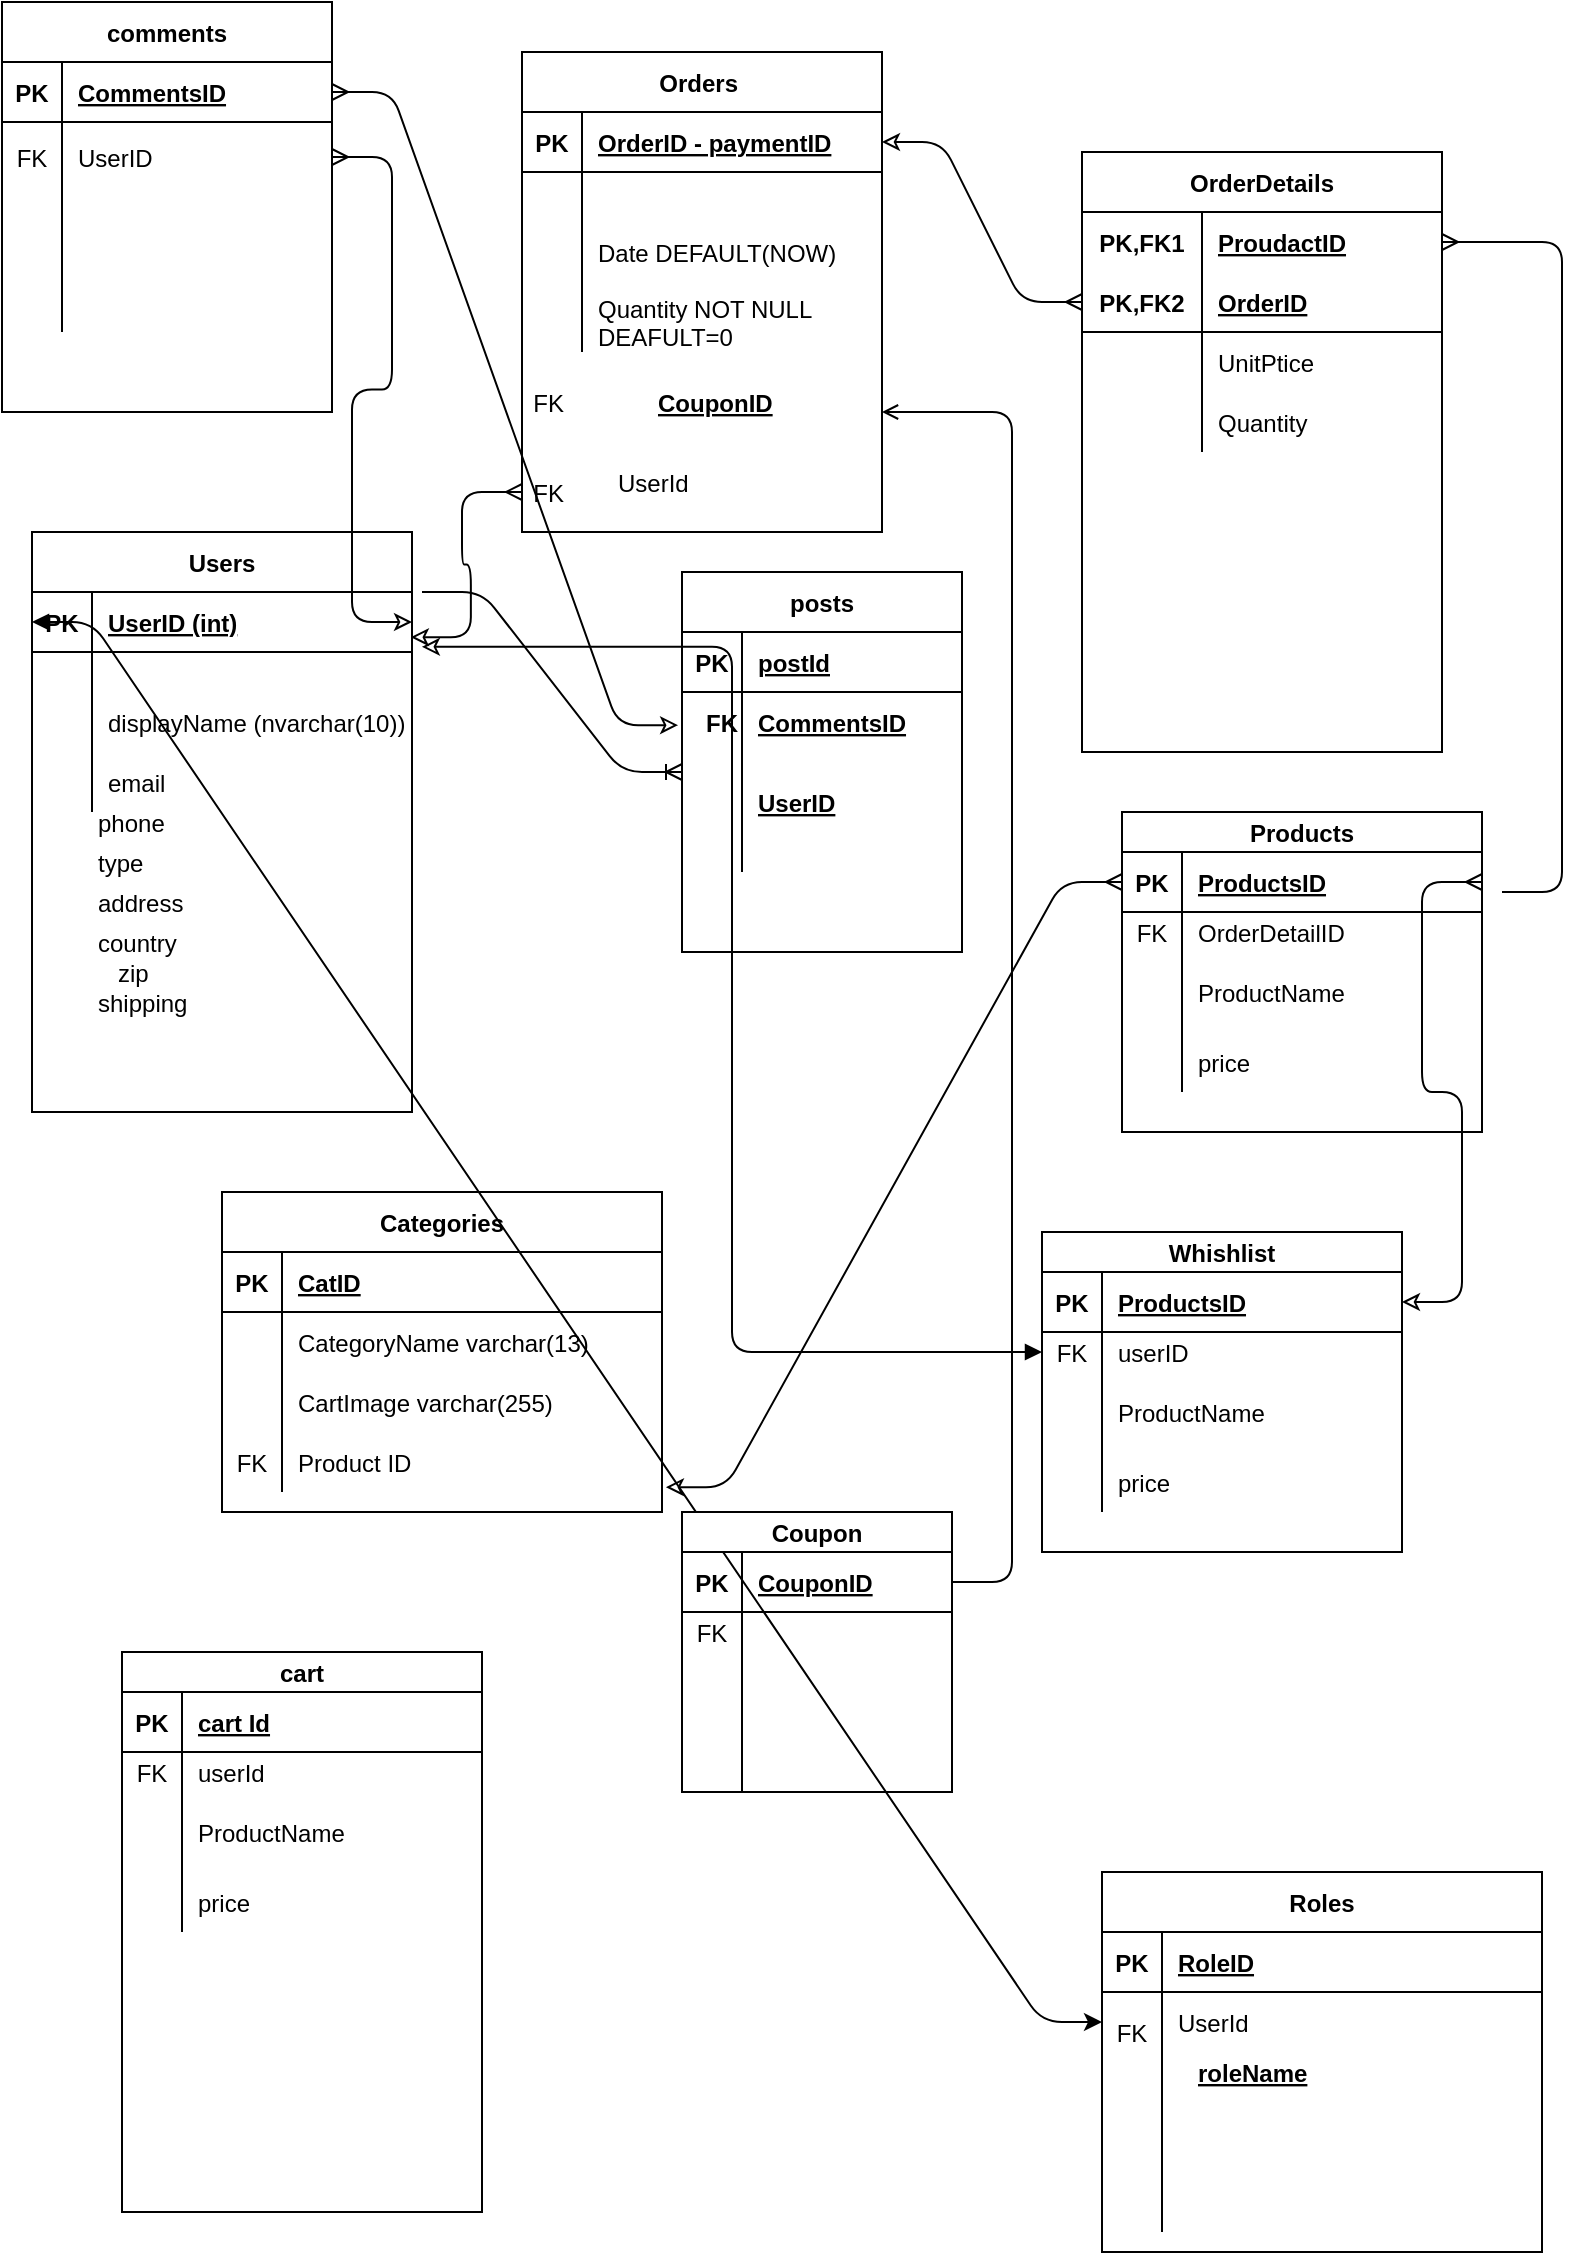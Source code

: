 <mxfile version="14.4.8" type="github">
  <diagram id="Y1dRMDJ4KNcMdbVrdFE1" name="Page-1">
    <mxGraphModel dx="1038" dy="548" grid="1" gridSize="10" guides="1" tooltips="1" connect="1" arrows="1" fold="1" page="1" pageScale="1" pageWidth="1169" pageHeight="827" math="0" shadow="0">
      <root>
        <mxCell id="0" />
        <mxCell id="1" parent="0" />
        <mxCell id="TcfDccJW8l6BSCIIP5wP-1" value="Orders " style="shape=table;startSize=30;container=1;collapsible=1;childLayout=tableLayout;fixedRows=1;rowLines=0;fontStyle=1;align=center;resizeLast=1;" parent="1" vertex="1">
          <mxGeometry x="360" y="40" width="180" height="240" as="geometry" />
        </mxCell>
        <mxCell id="TcfDccJW8l6BSCIIP5wP-2" value="" style="shape=partialRectangle;collapsible=0;dropTarget=0;pointerEvents=0;fillColor=none;top=0;left=0;bottom=1;right=0;points=[[0,0.5],[1,0.5]];portConstraint=eastwest;" parent="TcfDccJW8l6BSCIIP5wP-1" vertex="1">
          <mxGeometry y="30" width="180" height="30" as="geometry" />
        </mxCell>
        <mxCell id="TcfDccJW8l6BSCIIP5wP-3" value="PK" style="shape=partialRectangle;connectable=0;fillColor=none;top=0;left=0;bottom=0;right=0;fontStyle=1;overflow=hidden;" parent="TcfDccJW8l6BSCIIP5wP-2" vertex="1">
          <mxGeometry width="30" height="30" as="geometry" />
        </mxCell>
        <mxCell id="TcfDccJW8l6BSCIIP5wP-4" value="OrderID - paymentID" style="shape=partialRectangle;connectable=0;fillColor=none;top=0;left=0;bottom=0;right=0;align=left;spacingLeft=6;fontStyle=5;overflow=hidden;" parent="TcfDccJW8l6BSCIIP5wP-2" vertex="1">
          <mxGeometry x="30" width="150" height="30" as="geometry" />
        </mxCell>
        <mxCell id="TcfDccJW8l6BSCIIP5wP-5" value="" style="shape=partialRectangle;collapsible=0;dropTarget=0;pointerEvents=0;fillColor=none;top=0;left=0;bottom=0;right=0;points=[[0,0.5],[1,0.5]];portConstraint=eastwest;" parent="TcfDccJW8l6BSCIIP5wP-1" vertex="1">
          <mxGeometry y="60" width="180" height="20" as="geometry" />
        </mxCell>
        <mxCell id="TcfDccJW8l6BSCIIP5wP-6" value="" style="shape=partialRectangle;connectable=0;fillColor=none;top=0;left=0;bottom=0;right=0;editable=1;overflow=hidden;" parent="TcfDccJW8l6BSCIIP5wP-5" vertex="1">
          <mxGeometry width="30" height="20" as="geometry" />
        </mxCell>
        <mxCell id="TcfDccJW8l6BSCIIP5wP-7" value="" style="shape=partialRectangle;connectable=0;fillColor=none;top=0;left=0;bottom=0;right=0;align=left;spacingLeft=6;overflow=hidden;" parent="TcfDccJW8l6BSCIIP5wP-5" vertex="1">
          <mxGeometry x="30" width="150" height="20" as="geometry" />
        </mxCell>
        <mxCell id="TcfDccJW8l6BSCIIP5wP-8" value="" style="shape=partialRectangle;collapsible=0;dropTarget=0;pointerEvents=0;fillColor=none;top=0;left=0;bottom=0;right=0;points=[[0,0.5],[1,0.5]];portConstraint=eastwest;" parent="TcfDccJW8l6BSCIIP5wP-1" vertex="1">
          <mxGeometry y="80" width="180" height="40" as="geometry" />
        </mxCell>
        <mxCell id="TcfDccJW8l6BSCIIP5wP-9" value="" style="shape=partialRectangle;connectable=0;fillColor=none;top=0;left=0;bottom=0;right=0;editable=1;overflow=hidden;" parent="TcfDccJW8l6BSCIIP5wP-8" vertex="1">
          <mxGeometry width="30" height="40" as="geometry" />
        </mxCell>
        <mxCell id="TcfDccJW8l6BSCIIP5wP-10" value="Date DEFAULT(NOW)" style="shape=partialRectangle;connectable=0;fillColor=none;top=0;left=0;bottom=0;right=0;align=left;spacingLeft=6;overflow=hidden;" parent="TcfDccJW8l6BSCIIP5wP-8" vertex="1">
          <mxGeometry x="30" width="150" height="40" as="geometry" />
        </mxCell>
        <mxCell id="TcfDccJW8l6BSCIIP5wP-11" value="" style="shape=partialRectangle;collapsible=0;dropTarget=0;pointerEvents=0;fillColor=none;top=0;left=0;bottom=0;right=0;points=[[0,0.5],[1,0.5]];portConstraint=eastwest;" parent="TcfDccJW8l6BSCIIP5wP-1" vertex="1">
          <mxGeometry y="120" width="180" height="30" as="geometry" />
        </mxCell>
        <mxCell id="TcfDccJW8l6BSCIIP5wP-12" value="" style="shape=partialRectangle;connectable=0;fillColor=none;top=0;left=0;bottom=0;right=0;editable=1;overflow=hidden;" parent="TcfDccJW8l6BSCIIP5wP-11" vertex="1">
          <mxGeometry width="30" height="30" as="geometry" />
        </mxCell>
        <mxCell id="TcfDccJW8l6BSCIIP5wP-13" value="Quantity NOT NULL&#xa;DEAFULT=0" style="shape=partialRectangle;connectable=0;fillColor=none;top=0;left=0;bottom=0;right=0;align=left;spacingLeft=6;overflow=hidden;" parent="TcfDccJW8l6BSCIIP5wP-11" vertex="1">
          <mxGeometry x="30" width="150" height="30" as="geometry" />
        </mxCell>
        <mxCell id="TcfDccJW8l6BSCIIP5wP-32" value="OrderDetails" style="shape=table;startSize=30;container=1;collapsible=1;childLayout=tableLayout;fixedRows=1;rowLines=0;fontStyle=1;align=center;resizeLast=1;" parent="1" vertex="1">
          <mxGeometry x="640" y="90" width="180" height="300" as="geometry" />
        </mxCell>
        <mxCell id="TcfDccJW8l6BSCIIP5wP-33" value="" style="shape=partialRectangle;collapsible=0;dropTarget=0;pointerEvents=0;fillColor=none;top=0;left=0;bottom=0;right=0;points=[[0,0.5],[1,0.5]];portConstraint=eastwest;" parent="TcfDccJW8l6BSCIIP5wP-32" vertex="1">
          <mxGeometry y="30" width="180" height="30" as="geometry" />
        </mxCell>
        <mxCell id="TcfDccJW8l6BSCIIP5wP-34" value="PK,FK1" style="shape=partialRectangle;connectable=0;fillColor=none;top=0;left=0;bottom=0;right=0;fontStyle=1;overflow=hidden;" parent="TcfDccJW8l6BSCIIP5wP-33" vertex="1">
          <mxGeometry width="60" height="30" as="geometry" />
        </mxCell>
        <mxCell id="TcfDccJW8l6BSCIIP5wP-35" value="ProudactID" style="shape=partialRectangle;connectable=0;fillColor=none;top=0;left=0;bottom=0;right=0;align=left;spacingLeft=6;fontStyle=5;overflow=hidden;" parent="TcfDccJW8l6BSCIIP5wP-33" vertex="1">
          <mxGeometry x="60" width="120" height="30" as="geometry" />
        </mxCell>
        <mxCell id="TcfDccJW8l6BSCIIP5wP-36" value="" style="shape=partialRectangle;collapsible=0;dropTarget=0;pointerEvents=0;fillColor=none;top=0;left=0;bottom=1;right=0;points=[[0,0.5],[1,0.5]];portConstraint=eastwest;" parent="TcfDccJW8l6BSCIIP5wP-32" vertex="1">
          <mxGeometry y="60" width="180" height="30" as="geometry" />
        </mxCell>
        <mxCell id="TcfDccJW8l6BSCIIP5wP-37" value="PK,FK2" style="shape=partialRectangle;connectable=0;fillColor=none;top=0;left=0;bottom=0;right=0;fontStyle=1;overflow=hidden;" parent="TcfDccJW8l6BSCIIP5wP-36" vertex="1">
          <mxGeometry width="60" height="30" as="geometry" />
        </mxCell>
        <mxCell id="TcfDccJW8l6BSCIIP5wP-38" value="OrderID" style="shape=partialRectangle;connectable=0;fillColor=none;top=0;left=0;bottom=0;right=0;align=left;spacingLeft=6;fontStyle=5;overflow=hidden;" parent="TcfDccJW8l6BSCIIP5wP-36" vertex="1">
          <mxGeometry x="60" width="120" height="30" as="geometry" />
        </mxCell>
        <mxCell id="TcfDccJW8l6BSCIIP5wP-39" value="" style="shape=partialRectangle;collapsible=0;dropTarget=0;pointerEvents=0;fillColor=none;top=0;left=0;bottom=0;right=0;points=[[0,0.5],[1,0.5]];portConstraint=eastwest;" parent="TcfDccJW8l6BSCIIP5wP-32" vertex="1">
          <mxGeometry y="90" width="180" height="30" as="geometry" />
        </mxCell>
        <mxCell id="TcfDccJW8l6BSCIIP5wP-40" value="" style="shape=partialRectangle;connectable=0;fillColor=none;top=0;left=0;bottom=0;right=0;editable=1;overflow=hidden;" parent="TcfDccJW8l6BSCIIP5wP-39" vertex="1">
          <mxGeometry width="60" height="30" as="geometry" />
        </mxCell>
        <mxCell id="TcfDccJW8l6BSCIIP5wP-41" value="UnitPtice" style="shape=partialRectangle;connectable=0;fillColor=none;top=0;left=0;bottom=0;right=0;align=left;spacingLeft=6;overflow=hidden;" parent="TcfDccJW8l6BSCIIP5wP-39" vertex="1">
          <mxGeometry x="60" width="120" height="30" as="geometry" />
        </mxCell>
        <mxCell id="TcfDccJW8l6BSCIIP5wP-42" value="" style="shape=partialRectangle;collapsible=0;dropTarget=0;pointerEvents=0;fillColor=none;top=0;left=0;bottom=0;right=0;points=[[0,0.5],[1,0.5]];portConstraint=eastwest;" parent="TcfDccJW8l6BSCIIP5wP-32" vertex="1">
          <mxGeometry y="120" width="180" height="30" as="geometry" />
        </mxCell>
        <mxCell id="TcfDccJW8l6BSCIIP5wP-43" value="" style="shape=partialRectangle;connectable=0;fillColor=none;top=0;left=0;bottom=0;right=0;editable=1;overflow=hidden;" parent="TcfDccJW8l6BSCIIP5wP-42" vertex="1">
          <mxGeometry width="60" height="30" as="geometry" />
        </mxCell>
        <mxCell id="TcfDccJW8l6BSCIIP5wP-44" value="Quantity" style="shape=partialRectangle;connectable=0;fillColor=none;top=0;left=0;bottom=0;right=0;align=left;spacingLeft=6;overflow=hidden;" parent="TcfDccJW8l6BSCIIP5wP-42" vertex="1">
          <mxGeometry x="60" width="120" height="30" as="geometry" />
        </mxCell>
        <mxCell id="TcfDccJW8l6BSCIIP5wP-45" value="Products" style="shape=table;startSize=20;container=1;collapsible=1;childLayout=tableLayout;fixedRows=1;rowLines=0;fontStyle=1;align=center;resizeLast=1;" parent="1" vertex="1">
          <mxGeometry x="660" y="420" width="180" height="160" as="geometry" />
        </mxCell>
        <mxCell id="TcfDccJW8l6BSCIIP5wP-46" value="" style="shape=partialRectangle;collapsible=0;dropTarget=0;pointerEvents=0;fillColor=none;top=0;left=0;bottom=1;right=0;points=[[0,0.5],[1,0.5]];portConstraint=eastwest;" parent="TcfDccJW8l6BSCIIP5wP-45" vertex="1">
          <mxGeometry y="20" width="180" height="30" as="geometry" />
        </mxCell>
        <mxCell id="TcfDccJW8l6BSCIIP5wP-47" value="PK" style="shape=partialRectangle;connectable=0;fillColor=none;top=0;left=0;bottom=0;right=0;fontStyle=1;overflow=hidden;" parent="TcfDccJW8l6BSCIIP5wP-46" vertex="1">
          <mxGeometry width="30" height="30" as="geometry" />
        </mxCell>
        <mxCell id="TcfDccJW8l6BSCIIP5wP-48" value="ProductsID" style="shape=partialRectangle;connectable=0;fillColor=none;top=0;left=0;bottom=0;right=0;align=left;spacingLeft=6;fontStyle=5;overflow=hidden;" parent="TcfDccJW8l6BSCIIP5wP-46" vertex="1">
          <mxGeometry x="30" width="150" height="30" as="geometry" />
        </mxCell>
        <mxCell id="TcfDccJW8l6BSCIIP5wP-49" value="" style="shape=partialRectangle;collapsible=0;dropTarget=0;pointerEvents=0;fillColor=none;top=0;left=0;bottom=0;right=0;points=[[0,0.5],[1,0.5]];portConstraint=eastwest;" parent="TcfDccJW8l6BSCIIP5wP-45" vertex="1">
          <mxGeometry y="50" width="180" height="20" as="geometry" />
        </mxCell>
        <mxCell id="TcfDccJW8l6BSCIIP5wP-50" value="FK" style="shape=partialRectangle;connectable=0;fillColor=none;top=0;left=0;bottom=0;right=0;editable=1;overflow=hidden;" parent="TcfDccJW8l6BSCIIP5wP-49" vertex="1">
          <mxGeometry width="30" height="20" as="geometry" />
        </mxCell>
        <mxCell id="TcfDccJW8l6BSCIIP5wP-51" value="OrderDetailID" style="shape=partialRectangle;connectable=0;fillColor=none;top=0;left=0;bottom=0;right=0;align=left;spacingLeft=6;overflow=hidden;" parent="TcfDccJW8l6BSCIIP5wP-49" vertex="1">
          <mxGeometry x="30" width="150" height="20" as="geometry" />
        </mxCell>
        <mxCell id="TcfDccJW8l6BSCIIP5wP-52" value="" style="shape=partialRectangle;collapsible=0;dropTarget=0;pointerEvents=0;fillColor=none;top=0;left=0;bottom=0;right=0;points=[[0,0.5],[1,0.5]];portConstraint=eastwest;" parent="TcfDccJW8l6BSCIIP5wP-45" vertex="1">
          <mxGeometry y="70" width="180" height="40" as="geometry" />
        </mxCell>
        <mxCell id="TcfDccJW8l6BSCIIP5wP-53" value="" style="shape=partialRectangle;connectable=0;fillColor=none;top=0;left=0;bottom=0;right=0;editable=1;overflow=hidden;" parent="TcfDccJW8l6BSCIIP5wP-52" vertex="1">
          <mxGeometry width="30" height="40" as="geometry" />
        </mxCell>
        <mxCell id="TcfDccJW8l6BSCIIP5wP-54" value="ProductName" style="shape=partialRectangle;connectable=0;fillColor=none;top=0;left=0;bottom=0;right=0;align=left;spacingLeft=6;overflow=hidden;" parent="TcfDccJW8l6BSCIIP5wP-52" vertex="1">
          <mxGeometry x="30" width="150" height="40" as="geometry" />
        </mxCell>
        <mxCell id="TcfDccJW8l6BSCIIP5wP-55" value="" style="shape=partialRectangle;collapsible=0;dropTarget=0;pointerEvents=0;fillColor=none;top=0;left=0;bottom=0;right=0;points=[[0,0.5],[1,0.5]];portConstraint=eastwest;" parent="TcfDccJW8l6BSCIIP5wP-45" vertex="1">
          <mxGeometry y="110" width="180" height="30" as="geometry" />
        </mxCell>
        <mxCell id="TcfDccJW8l6BSCIIP5wP-56" value="" style="shape=partialRectangle;connectable=0;fillColor=none;top=0;left=0;bottom=0;right=0;editable=1;overflow=hidden;" parent="TcfDccJW8l6BSCIIP5wP-55" vertex="1">
          <mxGeometry width="30" height="30" as="geometry" />
        </mxCell>
        <mxCell id="TcfDccJW8l6BSCIIP5wP-57" value="price" style="shape=partialRectangle;connectable=0;fillColor=none;top=0;left=0;bottom=0;right=0;align=left;spacingLeft=6;overflow=hidden;" parent="TcfDccJW8l6BSCIIP5wP-55" vertex="1">
          <mxGeometry x="30" width="150" height="30" as="geometry" />
        </mxCell>
        <mxCell id="TcfDccJW8l6BSCIIP5wP-58" value="" style="edgeStyle=entityRelationEdgeStyle;fontSize=12;html=1;endArrow=ERmany;exitX=1;exitY=0.5;exitDx=0;exitDy=0;startArrow=classic;startFill=0;entryX=0;entryY=0.5;entryDx=0;entryDy=0;" parent="1" source="TcfDccJW8l6BSCIIP5wP-2" target="TcfDccJW8l6BSCIIP5wP-36" edge="1">
          <mxGeometry width="100" height="100" relative="1" as="geometry">
            <mxPoint x="520" y="400" as="sourcePoint" />
            <mxPoint x="620" y="300" as="targetPoint" />
          </mxGeometry>
        </mxCell>
        <mxCell id="TcfDccJW8l6BSCIIP5wP-59" value="" style="edgeStyle=entityRelationEdgeStyle;fontSize=12;html=1;endArrow=ERmany;entryX=1;entryY=0.5;entryDx=0;entryDy=0;" parent="1" target="TcfDccJW8l6BSCIIP5wP-33" edge="1">
          <mxGeometry width="100" height="100" relative="1" as="geometry">
            <mxPoint x="850" y="460" as="sourcePoint" />
            <mxPoint x="910" y="300" as="targetPoint" />
          </mxGeometry>
        </mxCell>
        <mxCell id="TcfDccJW8l6BSCIIP5wP-63" value="Categories" style="shape=table;startSize=30;container=1;collapsible=1;childLayout=tableLayout;fixedRows=1;rowLines=0;fontStyle=1;align=center;resizeLast=1;" parent="1" vertex="1">
          <mxGeometry x="210" y="610" width="220" height="160" as="geometry" />
        </mxCell>
        <mxCell id="TcfDccJW8l6BSCIIP5wP-64" value="" style="shape=partialRectangle;collapsible=0;dropTarget=0;pointerEvents=0;fillColor=none;top=0;left=0;bottom=1;right=0;points=[[0,0.5],[1,0.5]];portConstraint=eastwest;" parent="TcfDccJW8l6BSCIIP5wP-63" vertex="1">
          <mxGeometry y="30" width="220" height="30" as="geometry" />
        </mxCell>
        <mxCell id="TcfDccJW8l6BSCIIP5wP-65" value="PK" style="shape=partialRectangle;connectable=0;fillColor=none;top=0;left=0;bottom=0;right=0;fontStyle=1;overflow=hidden;" parent="TcfDccJW8l6BSCIIP5wP-64" vertex="1">
          <mxGeometry width="30" height="30" as="geometry" />
        </mxCell>
        <mxCell id="TcfDccJW8l6BSCIIP5wP-66" value="CatID" style="shape=partialRectangle;connectable=0;fillColor=none;top=0;left=0;bottom=0;right=0;align=left;spacingLeft=6;fontStyle=5;overflow=hidden;" parent="TcfDccJW8l6BSCIIP5wP-64" vertex="1">
          <mxGeometry x="30" width="190" height="30" as="geometry" />
        </mxCell>
        <mxCell id="TcfDccJW8l6BSCIIP5wP-67" value="" style="shape=partialRectangle;collapsible=0;dropTarget=0;pointerEvents=0;fillColor=none;top=0;left=0;bottom=0;right=0;points=[[0,0.5],[1,0.5]];portConstraint=eastwest;" parent="TcfDccJW8l6BSCIIP5wP-63" vertex="1">
          <mxGeometry y="60" width="220" height="30" as="geometry" />
        </mxCell>
        <mxCell id="TcfDccJW8l6BSCIIP5wP-68" value="" style="shape=partialRectangle;connectable=0;fillColor=none;top=0;left=0;bottom=0;right=0;editable=1;overflow=hidden;" parent="TcfDccJW8l6BSCIIP5wP-67" vertex="1">
          <mxGeometry width="30" height="30" as="geometry" />
        </mxCell>
        <mxCell id="TcfDccJW8l6BSCIIP5wP-69" value="CategoryName varchar(13)" style="shape=partialRectangle;connectable=0;fillColor=none;top=0;left=0;bottom=0;right=0;align=left;spacingLeft=6;overflow=hidden;" parent="TcfDccJW8l6BSCIIP5wP-67" vertex="1">
          <mxGeometry x="30" width="190" height="30" as="geometry" />
        </mxCell>
        <mxCell id="TcfDccJW8l6BSCIIP5wP-70" value="" style="shape=partialRectangle;collapsible=0;dropTarget=0;pointerEvents=0;fillColor=none;top=0;left=0;bottom=0;right=0;points=[[0,0.5],[1,0.5]];portConstraint=eastwest;" parent="TcfDccJW8l6BSCIIP5wP-63" vertex="1">
          <mxGeometry y="90" width="220" height="30" as="geometry" />
        </mxCell>
        <mxCell id="TcfDccJW8l6BSCIIP5wP-71" value="" style="shape=partialRectangle;connectable=0;fillColor=none;top=0;left=0;bottom=0;right=0;editable=1;overflow=hidden;" parent="TcfDccJW8l6BSCIIP5wP-70" vertex="1">
          <mxGeometry width="30" height="30" as="geometry" />
        </mxCell>
        <mxCell id="TcfDccJW8l6BSCIIP5wP-72" value="CartImage varchar(255)" style="shape=partialRectangle;connectable=0;fillColor=none;top=0;left=0;bottom=0;right=0;align=left;spacingLeft=6;overflow=hidden;" parent="TcfDccJW8l6BSCIIP5wP-70" vertex="1">
          <mxGeometry x="30" width="190" height="30" as="geometry" />
        </mxCell>
        <mxCell id="TcfDccJW8l6BSCIIP5wP-73" value="" style="shape=partialRectangle;collapsible=0;dropTarget=0;pointerEvents=0;fillColor=none;top=0;left=0;bottom=0;right=0;points=[[0,0.5],[1,0.5]];portConstraint=eastwest;" parent="TcfDccJW8l6BSCIIP5wP-63" vertex="1">
          <mxGeometry y="120" width="220" height="30" as="geometry" />
        </mxCell>
        <mxCell id="TcfDccJW8l6BSCIIP5wP-74" value="FK" style="shape=partialRectangle;connectable=0;fillColor=none;top=0;left=0;bottom=0;right=0;editable=1;overflow=hidden;" parent="TcfDccJW8l6BSCIIP5wP-73" vertex="1">
          <mxGeometry width="30" height="30" as="geometry" />
        </mxCell>
        <mxCell id="TcfDccJW8l6BSCIIP5wP-75" value="Product ID" style="shape=partialRectangle;connectable=0;fillColor=none;top=0;left=0;bottom=0;right=0;align=left;spacingLeft=6;overflow=hidden;" parent="TcfDccJW8l6BSCIIP5wP-73" vertex="1">
          <mxGeometry x="30" width="190" height="30" as="geometry" />
        </mxCell>
        <mxCell id="TcfDccJW8l6BSCIIP5wP-76" value="" style="edgeStyle=entityRelationEdgeStyle;fontSize=12;html=1;endArrow=ERmany;entryX=0;entryY=0.5;entryDx=0;entryDy=0;exitX=1.009;exitY=0.92;exitDx=0;exitDy=0;exitPerimeter=0;startArrow=classic;startFill=0;" parent="1" source="TcfDccJW8l6BSCIIP5wP-73" target="TcfDccJW8l6BSCIIP5wP-46" edge="1">
          <mxGeometry width="100" height="100" relative="1" as="geometry">
            <mxPoint x="460" y="440" as="sourcePoint" />
            <mxPoint x="560" y="340" as="targetPoint" />
          </mxGeometry>
        </mxCell>
        <mxCell id="0VdQE9GON6tvQ8tR9964-1" value="Users" style="shape=table;startSize=30;container=1;collapsible=1;childLayout=tableLayout;fixedRows=1;rowLines=0;fontStyle=1;align=center;resizeLast=1;" parent="1" vertex="1">
          <mxGeometry x="115" y="280" width="190" height="290" as="geometry" />
        </mxCell>
        <mxCell id="0VdQE9GON6tvQ8tR9964-2" value="" style="shape=partialRectangle;collapsible=0;dropTarget=0;pointerEvents=0;fillColor=none;top=0;left=0;bottom=1;right=0;points=[[0,0.5],[1,0.5]];portConstraint=eastwest;" parent="0VdQE9GON6tvQ8tR9964-1" vertex="1">
          <mxGeometry y="30" width="190" height="30" as="geometry" />
        </mxCell>
        <mxCell id="0VdQE9GON6tvQ8tR9964-3" value="PK" style="shape=partialRectangle;connectable=0;fillColor=none;top=0;left=0;bottom=0;right=0;fontStyle=1;overflow=hidden;" parent="0VdQE9GON6tvQ8tR9964-2" vertex="1">
          <mxGeometry width="30" height="30" as="geometry" />
        </mxCell>
        <mxCell id="0VdQE9GON6tvQ8tR9964-4" value="UserID (int)" style="shape=partialRectangle;connectable=0;fillColor=none;top=0;left=0;bottom=0;right=0;align=left;spacingLeft=6;fontStyle=5;overflow=hidden;" parent="0VdQE9GON6tvQ8tR9964-2" vertex="1">
          <mxGeometry x="30" width="160" height="30" as="geometry" />
        </mxCell>
        <mxCell id="0VdQE9GON6tvQ8tR9964-5" value="" style="shape=partialRectangle;collapsible=0;dropTarget=0;pointerEvents=0;fillColor=none;top=0;left=0;bottom=0;right=0;points=[[0,0.5],[1,0.5]];portConstraint=eastwest;" parent="0VdQE9GON6tvQ8tR9964-1" vertex="1">
          <mxGeometry y="60" width="190" height="20" as="geometry" />
        </mxCell>
        <mxCell id="0VdQE9GON6tvQ8tR9964-6" value="" style="shape=partialRectangle;connectable=0;fillColor=none;top=0;left=0;bottom=0;right=0;editable=1;overflow=hidden;" parent="0VdQE9GON6tvQ8tR9964-5" vertex="1">
          <mxGeometry width="30" height="20" as="geometry" />
        </mxCell>
        <mxCell id="0VdQE9GON6tvQ8tR9964-7" value="" style="shape=partialRectangle;connectable=0;fillColor=none;top=0;left=0;bottom=0;right=0;align=left;spacingLeft=6;overflow=hidden;" parent="0VdQE9GON6tvQ8tR9964-5" vertex="1">
          <mxGeometry x="30" width="160" height="20" as="geometry" />
        </mxCell>
        <mxCell id="0VdQE9GON6tvQ8tR9964-8" value="" style="shape=partialRectangle;collapsible=0;dropTarget=0;pointerEvents=0;fillColor=none;top=0;left=0;bottom=0;right=0;points=[[0,0.5],[1,0.5]];portConstraint=eastwest;" parent="0VdQE9GON6tvQ8tR9964-1" vertex="1">
          <mxGeometry y="80" width="190" height="30" as="geometry" />
        </mxCell>
        <mxCell id="0VdQE9GON6tvQ8tR9964-9" value="" style="shape=partialRectangle;connectable=0;fillColor=none;top=0;left=0;bottom=0;right=0;editable=1;overflow=hidden;" parent="0VdQE9GON6tvQ8tR9964-8" vertex="1">
          <mxGeometry width="30" height="30" as="geometry" />
        </mxCell>
        <mxCell id="0VdQE9GON6tvQ8tR9964-10" value="displayName (nvarchar(10))" style="shape=partialRectangle;connectable=0;fillColor=none;top=0;left=0;bottom=0;right=0;align=left;spacingLeft=6;overflow=hidden;" parent="0VdQE9GON6tvQ8tR9964-8" vertex="1">
          <mxGeometry x="30" width="160" height="30" as="geometry" />
        </mxCell>
        <mxCell id="0VdQE9GON6tvQ8tR9964-11" value="" style="shape=partialRectangle;collapsible=0;dropTarget=0;pointerEvents=0;fillColor=none;top=0;left=0;bottom=0;right=0;points=[[0,0.5],[1,0.5]];portConstraint=eastwest;" parent="0VdQE9GON6tvQ8tR9964-1" vertex="1">
          <mxGeometry y="110" width="190" height="30" as="geometry" />
        </mxCell>
        <mxCell id="0VdQE9GON6tvQ8tR9964-12" value="" style="shape=partialRectangle;connectable=0;fillColor=none;top=0;left=0;bottom=0;right=0;editable=1;overflow=hidden;" parent="0VdQE9GON6tvQ8tR9964-11" vertex="1">
          <mxGeometry width="30" height="30" as="geometry" />
        </mxCell>
        <mxCell id="0VdQE9GON6tvQ8tR9964-13" value="email" style="shape=partialRectangle;connectable=0;fillColor=none;top=0;left=0;bottom=0;right=0;align=left;spacingLeft=6;overflow=hidden;" parent="0VdQE9GON6tvQ8tR9964-11" vertex="1">
          <mxGeometry x="30" width="160" height="30" as="geometry" />
        </mxCell>
        <mxCell id="0VdQE9GON6tvQ8tR9964-16" value="UserId " style="shape=partialRectangle;connectable=0;fillColor=none;top=0;left=0;bottom=0;right=0;align=left;spacingLeft=6;overflow=hidden;" parent="1" vertex="1">
          <mxGeometry x="400" y="240" width="120" height="30" as="geometry" />
        </mxCell>
        <mxCell id="0VdQE9GON6tvQ8tR9964-17" value="FK " style="shape=partialRectangle;connectable=0;fillColor=none;top=0;left=0;bottom=0;right=0;editable=1;overflow=hidden;direction=south;" parent="1" vertex="1">
          <mxGeometry x="365" y="245" width="20" height="30" as="geometry" />
        </mxCell>
        <mxCell id="0VdQE9GON6tvQ8tR9964-19" value="" style="shape=partialRectangle;collapsible=0;dropTarget=0;pointerEvents=0;fillColor=none;top=0;left=0;bottom=0;right=0;points=[[0,0.5],[1,0.5]];portConstraint=eastwest;" parent="1" vertex="1">
          <mxGeometry x="110" y="410" width="180" height="30" as="geometry" />
        </mxCell>
        <mxCell id="0VdQE9GON6tvQ8tR9964-20" value="" style="shape=partialRectangle;connectable=0;fillColor=none;top=0;left=0;bottom=0;right=0;editable=1;overflow=hidden;" parent="0VdQE9GON6tvQ8tR9964-19" vertex="1">
          <mxGeometry width="30" height="30" as="geometry" />
        </mxCell>
        <mxCell id="0VdQE9GON6tvQ8tR9964-21" value="phone" style="shape=partialRectangle;connectable=0;fillColor=none;top=0;left=0;bottom=0;right=0;align=left;spacingLeft=6;overflow=hidden;" parent="0VdQE9GON6tvQ8tR9964-19" vertex="1">
          <mxGeometry x="30" width="150" height="30" as="geometry" />
        </mxCell>
        <mxCell id="0VdQE9GON6tvQ8tR9964-22" value="" style="shape=partialRectangle;collapsible=0;dropTarget=0;pointerEvents=0;fillColor=none;top=0;left=0;bottom=0;right=0;points=[[0,0.5],[1,0.5]];portConstraint=eastwest;" parent="1" vertex="1">
          <mxGeometry x="110" y="430" width="180" height="30" as="geometry" />
        </mxCell>
        <mxCell id="0VdQE9GON6tvQ8tR9964-23" value="" style="shape=partialRectangle;connectable=0;fillColor=none;top=0;left=0;bottom=0;right=0;editable=1;overflow=hidden;" parent="0VdQE9GON6tvQ8tR9964-22" vertex="1">
          <mxGeometry width="30" height="30" as="geometry" />
        </mxCell>
        <mxCell id="0VdQE9GON6tvQ8tR9964-24" value="type" style="shape=partialRectangle;connectable=0;fillColor=none;top=0;left=0;bottom=0;right=0;align=left;spacingLeft=6;overflow=hidden;" parent="0VdQE9GON6tvQ8tR9964-22" vertex="1">
          <mxGeometry x="30" width="150" height="30" as="geometry" />
        </mxCell>
        <mxCell id="0VdQE9GON6tvQ8tR9964-25" value="" style="shape=partialRectangle;collapsible=0;dropTarget=0;pointerEvents=0;fillColor=none;top=0;left=0;bottom=0;right=0;points=[[0,0.5],[1,0.5]];portConstraint=eastwest;" parent="1" vertex="1">
          <mxGeometry x="110" y="450" width="180" height="30" as="geometry" />
        </mxCell>
        <mxCell id="0VdQE9GON6tvQ8tR9964-26" value="" style="shape=partialRectangle;connectable=0;fillColor=none;top=0;left=0;bottom=0;right=0;editable=1;overflow=hidden;" parent="0VdQE9GON6tvQ8tR9964-25" vertex="1">
          <mxGeometry width="30" height="30" as="geometry" />
        </mxCell>
        <mxCell id="0VdQE9GON6tvQ8tR9964-27" value="address " style="shape=partialRectangle;connectable=0;fillColor=none;top=0;left=0;bottom=0;right=0;align=left;spacingLeft=6;overflow=hidden;" parent="0VdQE9GON6tvQ8tR9964-25" vertex="1">
          <mxGeometry x="30" width="150" height="30" as="geometry" />
        </mxCell>
        <mxCell id="0VdQE9GON6tvQ8tR9964-28" value="" style="shape=partialRectangle;collapsible=0;dropTarget=0;pointerEvents=0;fillColor=none;top=0;left=0;bottom=0;right=0;points=[[0,0.5],[1,0.5]];portConstraint=eastwest;" parent="1" vertex="1">
          <mxGeometry x="110" y="470" width="180" height="30" as="geometry" />
        </mxCell>
        <mxCell id="0VdQE9GON6tvQ8tR9964-29" value="" style="shape=partialRectangle;connectable=0;fillColor=none;top=0;left=0;bottom=0;right=0;editable=1;overflow=hidden;" parent="0VdQE9GON6tvQ8tR9964-28" vertex="1">
          <mxGeometry width="30" height="30" as="geometry" />
        </mxCell>
        <mxCell id="0VdQE9GON6tvQ8tR9964-30" value="country" style="shape=partialRectangle;connectable=0;fillColor=none;top=0;left=0;bottom=0;right=0;align=left;spacingLeft=6;overflow=hidden;" parent="0VdQE9GON6tvQ8tR9964-28" vertex="1">
          <mxGeometry x="30" width="150" height="30" as="geometry" />
        </mxCell>
        <mxCell id="0VdQE9GON6tvQ8tR9964-31" value="" style="shape=partialRectangle;collapsible=0;dropTarget=0;pointerEvents=0;fillColor=none;top=0;left=0;bottom=0;right=0;points=[[0,0.5],[1,0.5]];portConstraint=eastwest;" parent="1" vertex="1">
          <mxGeometry x="120" y="470" width="180" height="60" as="geometry" />
        </mxCell>
        <mxCell id="0VdQE9GON6tvQ8tR9964-32" value="" style="shape=partialRectangle;connectable=0;fillColor=none;top=0;left=0;bottom=0;right=0;editable=1;overflow=hidden;" parent="0VdQE9GON6tvQ8tR9964-31" vertex="1">
          <mxGeometry width="30" height="60" as="geometry" />
        </mxCell>
        <mxCell id="0VdQE9GON6tvQ8tR9964-33" value="zip" style="shape=partialRectangle;connectable=0;fillColor=none;top=0;left=0;bottom=0;right=0;align=left;spacingLeft=6;overflow=hidden;" parent="0VdQE9GON6tvQ8tR9964-31" vertex="1">
          <mxGeometry x="30" width="150" height="60" as="geometry" />
        </mxCell>
        <mxCell id="0VdQE9GON6tvQ8tR9964-34" value="" style="shape=partialRectangle;collapsible=0;dropTarget=0;pointerEvents=0;fillColor=none;top=0;left=0;bottom=0;right=0;points=[[0,0.5],[1,0.5]];portConstraint=eastwest;" parent="1" vertex="1">
          <mxGeometry x="110" y="490" width="180" height="50" as="geometry" />
        </mxCell>
        <mxCell id="0VdQE9GON6tvQ8tR9964-35" value="" style="shape=partialRectangle;connectable=0;fillColor=none;top=0;left=0;bottom=0;right=0;editable=1;overflow=hidden;" parent="0VdQE9GON6tvQ8tR9964-34" vertex="1">
          <mxGeometry width="30" height="50" as="geometry" />
        </mxCell>
        <mxCell id="0VdQE9GON6tvQ8tR9964-36" value="shipping" style="shape=partialRectangle;connectable=0;fillColor=none;top=0;left=0;bottom=0;right=0;align=left;spacingLeft=6;overflow=hidden;" parent="0VdQE9GON6tvQ8tR9964-34" vertex="1">
          <mxGeometry x="30" width="150" height="50" as="geometry" />
        </mxCell>
        <mxCell id="FBfh-7EDwCp_n1ocx-VC-5" value="" style="edgeStyle=entityRelationEdgeStyle;fontSize=12;html=1;endArrow=ERmany;exitX=0.997;exitY=0.753;exitDx=0;exitDy=0;startArrow=classic;startFill=0;exitPerimeter=0;" edge="1" parent="1" source="0VdQE9GON6tvQ8tR9964-2">
          <mxGeometry width="100" height="100" relative="1" as="geometry">
            <mxPoint x="420" y="270" as="sourcePoint" />
            <mxPoint x="360" y="260" as="targetPoint" />
          </mxGeometry>
        </mxCell>
        <mxCell id="FBfh-7EDwCp_n1ocx-VC-6" value="Whishlist" style="shape=table;startSize=20;container=1;collapsible=1;childLayout=tableLayout;fixedRows=1;rowLines=0;fontStyle=1;align=center;resizeLast=1;" vertex="1" parent="1">
          <mxGeometry x="620" y="630" width="180" height="160" as="geometry" />
        </mxCell>
        <mxCell id="FBfh-7EDwCp_n1ocx-VC-7" value="" style="shape=partialRectangle;collapsible=0;dropTarget=0;pointerEvents=0;fillColor=none;top=0;left=0;bottom=1;right=0;points=[[0,0.5],[1,0.5]];portConstraint=eastwest;" vertex="1" parent="FBfh-7EDwCp_n1ocx-VC-6">
          <mxGeometry y="20" width="180" height="30" as="geometry" />
        </mxCell>
        <mxCell id="FBfh-7EDwCp_n1ocx-VC-8" value="PK" style="shape=partialRectangle;connectable=0;fillColor=none;top=0;left=0;bottom=0;right=0;fontStyle=1;overflow=hidden;" vertex="1" parent="FBfh-7EDwCp_n1ocx-VC-7">
          <mxGeometry width="30" height="30" as="geometry" />
        </mxCell>
        <mxCell id="FBfh-7EDwCp_n1ocx-VC-9" value="ProductsID" style="shape=partialRectangle;connectable=0;fillColor=none;top=0;left=0;bottom=0;right=0;align=left;spacingLeft=6;fontStyle=5;overflow=hidden;" vertex="1" parent="FBfh-7EDwCp_n1ocx-VC-7">
          <mxGeometry x="30" width="150" height="30" as="geometry" />
        </mxCell>
        <mxCell id="FBfh-7EDwCp_n1ocx-VC-10" value="" style="shape=partialRectangle;collapsible=0;dropTarget=0;pointerEvents=0;fillColor=none;top=0;left=0;bottom=0;right=0;points=[[0,0.5],[1,0.5]];portConstraint=eastwest;" vertex="1" parent="FBfh-7EDwCp_n1ocx-VC-6">
          <mxGeometry y="50" width="180" height="20" as="geometry" />
        </mxCell>
        <mxCell id="FBfh-7EDwCp_n1ocx-VC-11" value="FK" style="shape=partialRectangle;connectable=0;fillColor=none;top=0;left=0;bottom=0;right=0;editable=1;overflow=hidden;" vertex="1" parent="FBfh-7EDwCp_n1ocx-VC-10">
          <mxGeometry width="30" height="20" as="geometry" />
        </mxCell>
        <mxCell id="FBfh-7EDwCp_n1ocx-VC-12" value="userID" style="shape=partialRectangle;connectable=0;fillColor=none;top=0;left=0;bottom=0;right=0;align=left;spacingLeft=6;overflow=hidden;" vertex="1" parent="FBfh-7EDwCp_n1ocx-VC-10">
          <mxGeometry x="30" width="150" height="20" as="geometry" />
        </mxCell>
        <mxCell id="FBfh-7EDwCp_n1ocx-VC-13" value="" style="shape=partialRectangle;collapsible=0;dropTarget=0;pointerEvents=0;fillColor=none;top=0;left=0;bottom=0;right=0;points=[[0,0.5],[1,0.5]];portConstraint=eastwest;" vertex="1" parent="FBfh-7EDwCp_n1ocx-VC-6">
          <mxGeometry y="70" width="180" height="40" as="geometry" />
        </mxCell>
        <mxCell id="FBfh-7EDwCp_n1ocx-VC-14" value="" style="shape=partialRectangle;connectable=0;fillColor=none;top=0;left=0;bottom=0;right=0;editable=1;overflow=hidden;" vertex="1" parent="FBfh-7EDwCp_n1ocx-VC-13">
          <mxGeometry width="30" height="40" as="geometry" />
        </mxCell>
        <mxCell id="FBfh-7EDwCp_n1ocx-VC-15" value="ProductName" style="shape=partialRectangle;connectable=0;fillColor=none;top=0;left=0;bottom=0;right=0;align=left;spacingLeft=6;overflow=hidden;" vertex="1" parent="FBfh-7EDwCp_n1ocx-VC-13">
          <mxGeometry x="30" width="150" height="40" as="geometry" />
        </mxCell>
        <mxCell id="FBfh-7EDwCp_n1ocx-VC-16" value="" style="shape=partialRectangle;collapsible=0;dropTarget=0;pointerEvents=0;fillColor=none;top=0;left=0;bottom=0;right=0;points=[[0,0.5],[1,0.5]];portConstraint=eastwest;" vertex="1" parent="FBfh-7EDwCp_n1ocx-VC-6">
          <mxGeometry y="110" width="180" height="30" as="geometry" />
        </mxCell>
        <mxCell id="FBfh-7EDwCp_n1ocx-VC-17" value="" style="shape=partialRectangle;connectable=0;fillColor=none;top=0;left=0;bottom=0;right=0;editable=1;overflow=hidden;" vertex="1" parent="FBfh-7EDwCp_n1ocx-VC-16">
          <mxGeometry width="30" height="30" as="geometry" />
        </mxCell>
        <mxCell id="FBfh-7EDwCp_n1ocx-VC-18" value="price" style="shape=partialRectangle;connectable=0;fillColor=none;top=0;left=0;bottom=0;right=0;align=left;spacingLeft=6;overflow=hidden;" vertex="1" parent="FBfh-7EDwCp_n1ocx-VC-16">
          <mxGeometry x="30" width="150" height="30" as="geometry" />
        </mxCell>
        <mxCell id="FBfh-7EDwCp_n1ocx-VC-19" value="" style="edgeStyle=elbowEdgeStyle;fontSize=12;html=1;endArrow=block;exitX=1.026;exitY=-0.13;exitDx=0;exitDy=0;startArrow=classic;startFill=0;entryX=0;entryY=0.5;entryDx=0;entryDy=0;exitPerimeter=0;endFill=1;" edge="1" parent="1" source="0VdQE9GON6tvQ8tR9964-5" target="FBfh-7EDwCp_n1ocx-VC-10">
          <mxGeometry width="100" height="100" relative="1" as="geometry">
            <mxPoint x="441.98" y="767.6" as="sourcePoint" />
            <mxPoint x="610" y="670" as="targetPoint" />
          </mxGeometry>
        </mxCell>
        <mxCell id="FBfh-7EDwCp_n1ocx-VC-20" value="" style="edgeStyle=entityRelationEdgeStyle;fontSize=12;html=1;endArrow=ERmany;startArrow=classic;startFill=0;exitX=1;exitY=0.5;exitDx=0;exitDy=0;entryX=1;entryY=0.5;entryDx=0;entryDy=0;" edge="1" parent="1" source="FBfh-7EDwCp_n1ocx-VC-7" target="TcfDccJW8l6BSCIIP5wP-46">
          <mxGeometry width="100" height="100" relative="1" as="geometry">
            <mxPoint x="540" y="673" as="sourcePoint" />
            <mxPoint x="460" y="580" as="targetPoint" />
          </mxGeometry>
        </mxCell>
        <mxCell id="FBfh-7EDwCp_n1ocx-VC-21" value="posts" style="shape=table;startSize=30;container=1;collapsible=1;childLayout=tableLayout;fixedRows=1;rowLines=0;fontStyle=1;align=center;resizeLast=1;" vertex="1" parent="1">
          <mxGeometry x="440" y="300" width="140" height="190" as="geometry" />
        </mxCell>
        <mxCell id="FBfh-7EDwCp_n1ocx-VC-22" value="" style="shape=partialRectangle;collapsible=0;dropTarget=0;pointerEvents=0;fillColor=none;top=0;left=0;bottom=1;right=0;points=[[0,0.5],[1,0.5]];portConstraint=eastwest;" vertex="1" parent="FBfh-7EDwCp_n1ocx-VC-21">
          <mxGeometry y="30" width="140" height="30" as="geometry" />
        </mxCell>
        <mxCell id="FBfh-7EDwCp_n1ocx-VC-23" value="PK" style="shape=partialRectangle;connectable=0;fillColor=none;top=0;left=0;bottom=0;right=0;fontStyle=1;overflow=hidden;" vertex="1" parent="FBfh-7EDwCp_n1ocx-VC-22">
          <mxGeometry width="30" height="30" as="geometry" />
        </mxCell>
        <mxCell id="FBfh-7EDwCp_n1ocx-VC-24" value="postId" style="shape=partialRectangle;connectable=0;fillColor=none;top=0;left=0;bottom=0;right=0;align=left;spacingLeft=6;fontStyle=5;overflow=hidden;" vertex="1" parent="FBfh-7EDwCp_n1ocx-VC-22">
          <mxGeometry x="30" width="110" height="30" as="geometry" />
        </mxCell>
        <mxCell id="FBfh-7EDwCp_n1ocx-VC-25" value="" style="shape=partialRectangle;collapsible=0;dropTarget=0;pointerEvents=0;fillColor=none;top=0;left=0;bottom=0;right=0;points=[[0,0.5],[1,0.5]];portConstraint=eastwest;" vertex="1" parent="FBfh-7EDwCp_n1ocx-VC-21">
          <mxGeometry y="60" width="140" height="20" as="geometry" />
        </mxCell>
        <mxCell id="FBfh-7EDwCp_n1ocx-VC-26" value="" style="shape=partialRectangle;connectable=0;fillColor=none;top=0;left=0;bottom=0;right=0;editable=1;overflow=hidden;" vertex="1" parent="FBfh-7EDwCp_n1ocx-VC-25">
          <mxGeometry width="30" height="20" as="geometry" />
        </mxCell>
        <mxCell id="FBfh-7EDwCp_n1ocx-VC-27" value="" style="shape=partialRectangle;connectable=0;fillColor=none;top=0;left=0;bottom=0;right=0;align=left;spacingLeft=6;overflow=hidden;" vertex="1" parent="FBfh-7EDwCp_n1ocx-VC-25">
          <mxGeometry x="30" width="110" height="20" as="geometry" />
        </mxCell>
        <mxCell id="FBfh-7EDwCp_n1ocx-VC-28" value="" style="shape=partialRectangle;collapsible=0;dropTarget=0;pointerEvents=0;fillColor=none;top=0;left=0;bottom=0;right=0;points=[[0,0.5],[1,0.5]];portConstraint=eastwest;" vertex="1" parent="FBfh-7EDwCp_n1ocx-VC-21">
          <mxGeometry y="80" width="140" height="40" as="geometry" />
        </mxCell>
        <mxCell id="FBfh-7EDwCp_n1ocx-VC-29" value="" style="shape=partialRectangle;connectable=0;fillColor=none;top=0;left=0;bottom=0;right=0;editable=1;overflow=hidden;" vertex="1" parent="FBfh-7EDwCp_n1ocx-VC-28">
          <mxGeometry width="30" height="40" as="geometry" />
        </mxCell>
        <mxCell id="FBfh-7EDwCp_n1ocx-VC-30" value="" style="shape=partialRectangle;connectable=0;fillColor=none;top=0;left=0;bottom=0;right=0;align=left;spacingLeft=6;overflow=hidden;" vertex="1" parent="FBfh-7EDwCp_n1ocx-VC-28">
          <mxGeometry x="30" width="110" height="40" as="geometry" />
        </mxCell>
        <mxCell id="FBfh-7EDwCp_n1ocx-VC-31" value="" style="shape=partialRectangle;collapsible=0;dropTarget=0;pointerEvents=0;fillColor=none;top=0;left=0;bottom=0;right=0;points=[[0,0.5],[1,0.5]];portConstraint=eastwest;" vertex="1" parent="FBfh-7EDwCp_n1ocx-VC-21">
          <mxGeometry y="120" width="140" height="30" as="geometry" />
        </mxCell>
        <mxCell id="FBfh-7EDwCp_n1ocx-VC-32" value="" style="shape=partialRectangle;connectable=0;fillColor=none;top=0;left=0;bottom=0;right=0;editable=1;overflow=hidden;" vertex="1" parent="FBfh-7EDwCp_n1ocx-VC-31">
          <mxGeometry width="30" height="30" as="geometry" />
        </mxCell>
        <mxCell id="FBfh-7EDwCp_n1ocx-VC-33" value="" style="shape=partialRectangle;connectable=0;fillColor=none;top=0;left=0;bottom=0;right=0;align=left;spacingLeft=6;overflow=hidden;" vertex="1" parent="FBfh-7EDwCp_n1ocx-VC-31">
          <mxGeometry x="30" width="110" height="30" as="geometry" />
        </mxCell>
        <mxCell id="FBfh-7EDwCp_n1ocx-VC-34" value="comments" style="shape=table;startSize=30;container=1;collapsible=1;childLayout=tableLayout;fixedRows=1;rowLines=0;fontStyle=1;align=center;resizeLast=1;" vertex="1" parent="1">
          <mxGeometry x="100" y="15" width="165" height="205" as="geometry" />
        </mxCell>
        <mxCell id="FBfh-7EDwCp_n1ocx-VC-35" value="" style="shape=partialRectangle;collapsible=0;dropTarget=0;pointerEvents=0;fillColor=none;top=0;left=0;bottom=1;right=0;points=[[0,0.5],[1,0.5]];portConstraint=eastwest;" vertex="1" parent="FBfh-7EDwCp_n1ocx-VC-34">
          <mxGeometry y="30" width="165" height="30" as="geometry" />
        </mxCell>
        <mxCell id="FBfh-7EDwCp_n1ocx-VC-36" value="PK" style="shape=partialRectangle;connectable=0;fillColor=none;top=0;left=0;bottom=0;right=0;fontStyle=1;overflow=hidden;" vertex="1" parent="FBfh-7EDwCp_n1ocx-VC-35">
          <mxGeometry width="30" height="30" as="geometry" />
        </mxCell>
        <mxCell id="FBfh-7EDwCp_n1ocx-VC-37" value="CommentsID" style="shape=partialRectangle;connectable=0;fillColor=none;top=0;left=0;bottom=0;right=0;align=left;spacingLeft=6;fontStyle=5;overflow=hidden;" vertex="1" parent="FBfh-7EDwCp_n1ocx-VC-35">
          <mxGeometry x="30" width="135" height="30" as="geometry" />
        </mxCell>
        <mxCell id="FBfh-7EDwCp_n1ocx-VC-38" value="" style="shape=partialRectangle;collapsible=0;dropTarget=0;pointerEvents=0;fillColor=none;top=0;left=0;bottom=0;right=0;points=[[0,0.5],[1,0.5]];portConstraint=eastwest;" vertex="1" parent="FBfh-7EDwCp_n1ocx-VC-34">
          <mxGeometry y="60" width="165" height="35" as="geometry" />
        </mxCell>
        <mxCell id="FBfh-7EDwCp_n1ocx-VC-39" value="FK" style="shape=partialRectangle;connectable=0;fillColor=none;top=0;left=0;bottom=0;right=0;editable=1;overflow=hidden;" vertex="1" parent="FBfh-7EDwCp_n1ocx-VC-38">
          <mxGeometry width="30" height="35" as="geometry" />
        </mxCell>
        <mxCell id="FBfh-7EDwCp_n1ocx-VC-40" value="UserID" style="shape=partialRectangle;connectable=0;fillColor=none;top=0;left=0;bottom=0;right=0;align=left;spacingLeft=6;overflow=hidden;" vertex="1" parent="FBfh-7EDwCp_n1ocx-VC-38">
          <mxGeometry x="30" width="135" height="35" as="geometry" />
        </mxCell>
        <mxCell id="FBfh-7EDwCp_n1ocx-VC-41" value="" style="shape=partialRectangle;collapsible=0;dropTarget=0;pointerEvents=0;fillColor=none;top=0;left=0;bottom=0;right=0;points=[[0,0.5],[1,0.5]];portConstraint=eastwest;" vertex="1" parent="FBfh-7EDwCp_n1ocx-VC-34">
          <mxGeometry y="95" width="165" height="40" as="geometry" />
        </mxCell>
        <mxCell id="FBfh-7EDwCp_n1ocx-VC-42" value="" style="shape=partialRectangle;connectable=0;fillColor=none;top=0;left=0;bottom=0;right=0;editable=1;overflow=hidden;" vertex="1" parent="FBfh-7EDwCp_n1ocx-VC-41">
          <mxGeometry width="30" height="40" as="geometry" />
        </mxCell>
        <mxCell id="FBfh-7EDwCp_n1ocx-VC-43" value="" style="shape=partialRectangle;connectable=0;fillColor=none;top=0;left=0;bottom=0;right=0;align=left;spacingLeft=6;overflow=hidden;" vertex="1" parent="FBfh-7EDwCp_n1ocx-VC-41">
          <mxGeometry x="30" width="135" height="40" as="geometry" />
        </mxCell>
        <mxCell id="FBfh-7EDwCp_n1ocx-VC-44" value="" style="shape=partialRectangle;collapsible=0;dropTarget=0;pointerEvents=0;fillColor=none;top=0;left=0;bottom=0;right=0;points=[[0,0.5],[1,0.5]];portConstraint=eastwest;" vertex="1" parent="FBfh-7EDwCp_n1ocx-VC-34">
          <mxGeometry y="135" width="165" height="30" as="geometry" />
        </mxCell>
        <mxCell id="FBfh-7EDwCp_n1ocx-VC-45" value="" style="shape=partialRectangle;connectable=0;fillColor=none;top=0;left=0;bottom=0;right=0;editable=1;overflow=hidden;" vertex="1" parent="FBfh-7EDwCp_n1ocx-VC-44">
          <mxGeometry width="30" height="30" as="geometry" />
        </mxCell>
        <mxCell id="FBfh-7EDwCp_n1ocx-VC-46" value="" style="shape=partialRectangle;connectable=0;fillColor=none;top=0;left=0;bottom=0;right=0;align=left;spacingLeft=6;overflow=hidden;" vertex="1" parent="FBfh-7EDwCp_n1ocx-VC-44">
          <mxGeometry x="30" width="135" height="30" as="geometry" />
        </mxCell>
        <mxCell id="FBfh-7EDwCp_n1ocx-VC-47" value="CommentsID" style="shape=partialRectangle;connectable=0;fillColor=none;top=0;left=0;bottom=0;right=0;align=left;spacingLeft=6;fontStyle=5;overflow=hidden;" vertex="1" parent="1">
          <mxGeometry x="470" y="360" width="110" height="30" as="geometry" />
        </mxCell>
        <mxCell id="FBfh-7EDwCp_n1ocx-VC-48" value="" style="edgeStyle=entityRelationEdgeStyle;fontSize=12;html=1;endArrow=ERmany;startArrow=classic;startFill=0;entryX=1;entryY=0.5;entryDx=0;entryDy=0;exitX=-0.014;exitY=-0.085;exitDx=0;exitDy=0;exitPerimeter=0;" edge="1" parent="1" source="FBfh-7EDwCp_n1ocx-VC-28" target="FBfh-7EDwCp_n1ocx-VC-35">
          <mxGeometry width="100" height="100" relative="1" as="geometry">
            <mxPoint x="380" y="360" as="sourcePoint" />
            <mxPoint x="440" y="380" as="targetPoint" />
          </mxGeometry>
        </mxCell>
        <mxCell id="FBfh-7EDwCp_n1ocx-VC-49" value="FK" style="shape=partialRectangle;connectable=0;fillColor=none;top=0;left=0;bottom=0;right=0;fontStyle=1;overflow=hidden;" vertex="1" parent="1">
          <mxGeometry x="445" y="360" width="30" height="30" as="geometry" />
        </mxCell>
        <mxCell id="FBfh-7EDwCp_n1ocx-VC-51" value="" style="edgeStyle=entityRelationEdgeStyle;fontSize=12;html=1;endArrow=ERmany;startArrow=classic;startFill=0;exitX=1;exitY=0.5;exitDx=0;exitDy=0;entryX=1;entryY=0.5;entryDx=0;entryDy=0;" edge="1" parent="1" source="0VdQE9GON6tvQ8tR9964-2" target="FBfh-7EDwCp_n1ocx-VC-38">
          <mxGeometry width="100" height="100" relative="1" as="geometry">
            <mxPoint x="325" y="320" as="sourcePoint" />
            <mxPoint x="100" y="140" as="targetPoint" />
          </mxGeometry>
        </mxCell>
        <mxCell id="FBfh-7EDwCp_n1ocx-VC-91" value="FK" style="shape=partialRectangle;connectable=0;fillColor=none;top=0;left=0;bottom=0;right=0;editable=1;overflow=hidden;" vertex="1" parent="1">
          <mxGeometry x="650" y="1020" width="30" height="20" as="geometry" />
        </mxCell>
        <mxCell id="FBfh-7EDwCp_n1ocx-VC-92" value="" style="edgeStyle=entityRelationEdgeStyle;fontSize=12;html=1;endArrow=block;entryX=0;entryY=0.5;entryDx=0;entryDy=0;startArrow=classic;startFill=1;endFill=1;" edge="1" parent="1" source="FBfh-7EDwCp_n1ocx-VC-97" target="0VdQE9GON6tvQ8tR9964-2">
          <mxGeometry width="100" height="100" relative="1" as="geometry">
            <mxPoint x="490" y="1045" as="sourcePoint" />
            <mxPoint x="520" y="810" as="targetPoint" />
          </mxGeometry>
        </mxCell>
        <mxCell id="FBfh-7EDwCp_n1ocx-VC-93" value="Roles" style="shape=table;startSize=30;container=1;collapsible=1;childLayout=tableLayout;fixedRows=1;rowLines=0;fontStyle=1;align=center;resizeLast=1;" vertex="1" parent="1">
          <mxGeometry x="650" y="950" width="220" height="190" as="geometry" />
        </mxCell>
        <mxCell id="FBfh-7EDwCp_n1ocx-VC-94" value="" style="shape=partialRectangle;collapsible=0;dropTarget=0;pointerEvents=0;fillColor=none;top=0;left=0;bottom=1;right=0;points=[[0,0.5],[1,0.5]];portConstraint=eastwest;" vertex="1" parent="FBfh-7EDwCp_n1ocx-VC-93">
          <mxGeometry y="30" width="220" height="30" as="geometry" />
        </mxCell>
        <mxCell id="FBfh-7EDwCp_n1ocx-VC-95" value="PK" style="shape=partialRectangle;connectable=0;fillColor=none;top=0;left=0;bottom=0;right=0;fontStyle=1;overflow=hidden;" vertex="1" parent="FBfh-7EDwCp_n1ocx-VC-94">
          <mxGeometry width="30" height="30" as="geometry" />
        </mxCell>
        <mxCell id="FBfh-7EDwCp_n1ocx-VC-96" value="RoleID" style="shape=partialRectangle;connectable=0;fillColor=none;top=0;left=0;bottom=0;right=0;align=left;spacingLeft=6;fontStyle=5;overflow=hidden;" vertex="1" parent="FBfh-7EDwCp_n1ocx-VC-94">
          <mxGeometry x="30" width="190" height="30" as="geometry" />
        </mxCell>
        <mxCell id="FBfh-7EDwCp_n1ocx-VC-97" value="" style="shape=partialRectangle;collapsible=0;dropTarget=0;pointerEvents=0;fillColor=none;top=0;left=0;bottom=0;right=0;points=[[0,0.5],[1,0.5]];portConstraint=eastwest;" vertex="1" parent="FBfh-7EDwCp_n1ocx-VC-93">
          <mxGeometry y="60" width="220" height="30" as="geometry" />
        </mxCell>
        <mxCell id="FBfh-7EDwCp_n1ocx-VC-98" value="" style="shape=partialRectangle;connectable=0;fillColor=none;top=0;left=0;bottom=0;right=0;editable=1;overflow=hidden;" vertex="1" parent="FBfh-7EDwCp_n1ocx-VC-97">
          <mxGeometry width="30" height="30" as="geometry" />
        </mxCell>
        <mxCell id="FBfh-7EDwCp_n1ocx-VC-99" value="UserId" style="shape=partialRectangle;connectable=0;fillColor=none;top=0;left=0;bottom=0;right=0;align=left;spacingLeft=6;overflow=hidden;" vertex="1" parent="FBfh-7EDwCp_n1ocx-VC-97">
          <mxGeometry x="30" width="190" height="30" as="geometry" />
        </mxCell>
        <mxCell id="FBfh-7EDwCp_n1ocx-VC-100" value="" style="shape=partialRectangle;collapsible=0;dropTarget=0;pointerEvents=0;fillColor=none;top=0;left=0;bottom=0;right=0;points=[[0,0.5],[1,0.5]];portConstraint=eastwest;" vertex="1" parent="FBfh-7EDwCp_n1ocx-VC-93">
          <mxGeometry y="90" width="220" height="30" as="geometry" />
        </mxCell>
        <mxCell id="FBfh-7EDwCp_n1ocx-VC-101" value="" style="shape=partialRectangle;connectable=0;fillColor=none;top=0;left=0;bottom=0;right=0;editable=1;overflow=hidden;" vertex="1" parent="FBfh-7EDwCp_n1ocx-VC-100">
          <mxGeometry width="30" height="30" as="geometry" />
        </mxCell>
        <mxCell id="FBfh-7EDwCp_n1ocx-VC-102" value="" style="shape=partialRectangle;connectable=0;fillColor=none;top=0;left=0;bottom=0;right=0;align=left;spacingLeft=6;overflow=hidden;" vertex="1" parent="FBfh-7EDwCp_n1ocx-VC-100">
          <mxGeometry x="30" width="190" height="30" as="geometry" />
        </mxCell>
        <mxCell id="FBfh-7EDwCp_n1ocx-VC-124" value="" style="shape=partialRectangle;collapsible=0;dropTarget=0;pointerEvents=0;fillColor=none;top=0;left=0;bottom=0;right=0;points=[[0,0.5],[1,0.5]];portConstraint=eastwest;" vertex="1" parent="FBfh-7EDwCp_n1ocx-VC-93">
          <mxGeometry y="120" width="220" height="30" as="geometry" />
        </mxCell>
        <mxCell id="FBfh-7EDwCp_n1ocx-VC-125" value="" style="shape=partialRectangle;connectable=0;fillColor=none;top=0;left=0;bottom=0;right=0;editable=1;overflow=hidden;" vertex="1" parent="FBfh-7EDwCp_n1ocx-VC-124">
          <mxGeometry width="30" height="30" as="geometry" />
        </mxCell>
        <mxCell id="FBfh-7EDwCp_n1ocx-VC-126" value="" style="shape=partialRectangle;connectable=0;fillColor=none;top=0;left=0;bottom=0;right=0;align=left;spacingLeft=6;overflow=hidden;" vertex="1" parent="FBfh-7EDwCp_n1ocx-VC-124">
          <mxGeometry x="30" width="190" height="30" as="geometry" />
        </mxCell>
        <mxCell id="FBfh-7EDwCp_n1ocx-VC-103" value="" style="shape=partialRectangle;collapsible=0;dropTarget=0;pointerEvents=0;fillColor=none;top=0;left=0;bottom=0;right=0;points=[[0,0.5],[1,0.5]];portConstraint=eastwest;" vertex="1" parent="FBfh-7EDwCp_n1ocx-VC-93">
          <mxGeometry y="150" width="220" height="30" as="geometry" />
        </mxCell>
        <mxCell id="FBfh-7EDwCp_n1ocx-VC-104" value="" style="shape=partialRectangle;connectable=0;fillColor=none;top=0;left=0;bottom=0;right=0;editable=1;overflow=hidden;" vertex="1" parent="FBfh-7EDwCp_n1ocx-VC-103">
          <mxGeometry width="30" height="30" as="geometry" />
        </mxCell>
        <mxCell id="FBfh-7EDwCp_n1ocx-VC-105" value="" style="shape=partialRectangle;connectable=0;fillColor=none;top=0;left=0;bottom=0;right=0;align=left;spacingLeft=6;overflow=hidden;" vertex="1" parent="FBfh-7EDwCp_n1ocx-VC-103">
          <mxGeometry x="30" width="190" height="30" as="geometry" />
        </mxCell>
        <mxCell id="FBfh-7EDwCp_n1ocx-VC-107" value="Coupon" style="shape=table;startSize=20;container=1;collapsible=1;childLayout=tableLayout;fixedRows=1;rowLines=0;fontStyle=1;align=center;resizeLast=1;" vertex="1" parent="1">
          <mxGeometry x="440" y="770" width="135" height="140" as="geometry" />
        </mxCell>
        <mxCell id="FBfh-7EDwCp_n1ocx-VC-108" value="" style="shape=partialRectangle;collapsible=0;dropTarget=0;pointerEvents=0;fillColor=none;top=0;left=0;bottom=1;right=0;points=[[0,0.5],[1,0.5]];portConstraint=eastwest;" vertex="1" parent="FBfh-7EDwCp_n1ocx-VC-107">
          <mxGeometry y="20" width="135" height="30" as="geometry" />
        </mxCell>
        <mxCell id="FBfh-7EDwCp_n1ocx-VC-109" value="PK" style="shape=partialRectangle;connectable=0;fillColor=none;top=0;left=0;bottom=0;right=0;fontStyle=1;overflow=hidden;" vertex="1" parent="FBfh-7EDwCp_n1ocx-VC-108">
          <mxGeometry width="30" height="30" as="geometry" />
        </mxCell>
        <mxCell id="FBfh-7EDwCp_n1ocx-VC-110" value="CouponID" style="shape=partialRectangle;connectable=0;fillColor=none;top=0;left=0;bottom=0;right=0;align=left;spacingLeft=6;fontStyle=5;overflow=hidden;" vertex="1" parent="FBfh-7EDwCp_n1ocx-VC-108">
          <mxGeometry x="30" width="105" height="30" as="geometry" />
        </mxCell>
        <mxCell id="FBfh-7EDwCp_n1ocx-VC-111" value="" style="shape=partialRectangle;collapsible=0;dropTarget=0;pointerEvents=0;fillColor=none;top=0;left=0;bottom=0;right=0;points=[[0,0.5],[1,0.5]];portConstraint=eastwest;" vertex="1" parent="FBfh-7EDwCp_n1ocx-VC-107">
          <mxGeometry y="50" width="135" height="20" as="geometry" />
        </mxCell>
        <mxCell id="FBfh-7EDwCp_n1ocx-VC-112" value="FK" style="shape=partialRectangle;connectable=0;fillColor=none;top=0;left=0;bottom=0;right=0;editable=1;overflow=hidden;" vertex="1" parent="FBfh-7EDwCp_n1ocx-VC-111">
          <mxGeometry width="30" height="20" as="geometry" />
        </mxCell>
        <mxCell id="FBfh-7EDwCp_n1ocx-VC-113" value="" style="shape=partialRectangle;connectable=0;fillColor=none;top=0;left=0;bottom=0;right=0;align=left;spacingLeft=6;overflow=hidden;" vertex="1" parent="FBfh-7EDwCp_n1ocx-VC-111">
          <mxGeometry x="30" width="105" height="20" as="geometry" />
        </mxCell>
        <mxCell id="FBfh-7EDwCp_n1ocx-VC-114" value="" style="shape=partialRectangle;collapsible=0;dropTarget=0;pointerEvents=0;fillColor=none;top=0;left=0;bottom=0;right=0;points=[[0,0.5],[1,0.5]];portConstraint=eastwest;" vertex="1" parent="FBfh-7EDwCp_n1ocx-VC-107">
          <mxGeometry y="70" width="135" height="40" as="geometry" />
        </mxCell>
        <mxCell id="FBfh-7EDwCp_n1ocx-VC-115" value="" style="shape=partialRectangle;connectable=0;fillColor=none;top=0;left=0;bottom=0;right=0;editable=1;overflow=hidden;" vertex="1" parent="FBfh-7EDwCp_n1ocx-VC-114">
          <mxGeometry width="30" height="40" as="geometry" />
        </mxCell>
        <mxCell id="FBfh-7EDwCp_n1ocx-VC-116" value="" style="shape=partialRectangle;connectable=0;fillColor=none;top=0;left=0;bottom=0;right=0;align=left;spacingLeft=6;overflow=hidden;" vertex="1" parent="FBfh-7EDwCp_n1ocx-VC-114">
          <mxGeometry x="30" width="105" height="40" as="geometry" />
        </mxCell>
        <mxCell id="FBfh-7EDwCp_n1ocx-VC-117" value="" style="shape=partialRectangle;collapsible=0;dropTarget=0;pointerEvents=0;fillColor=none;top=0;left=0;bottom=0;right=0;points=[[0,0.5],[1,0.5]];portConstraint=eastwest;" vertex="1" parent="FBfh-7EDwCp_n1ocx-VC-107">
          <mxGeometry y="110" width="135" height="30" as="geometry" />
        </mxCell>
        <mxCell id="FBfh-7EDwCp_n1ocx-VC-118" value="" style="shape=partialRectangle;connectable=0;fillColor=none;top=0;left=0;bottom=0;right=0;editable=1;overflow=hidden;" vertex="1" parent="FBfh-7EDwCp_n1ocx-VC-117">
          <mxGeometry width="30" height="30" as="geometry" />
        </mxCell>
        <mxCell id="FBfh-7EDwCp_n1ocx-VC-119" value="" style="shape=partialRectangle;connectable=0;fillColor=none;top=0;left=0;bottom=0;right=0;align=left;spacingLeft=6;overflow=hidden;" vertex="1" parent="FBfh-7EDwCp_n1ocx-VC-117">
          <mxGeometry x="30" width="105" height="30" as="geometry" />
        </mxCell>
        <mxCell id="FBfh-7EDwCp_n1ocx-VC-120" value="CouponID" style="shape=partialRectangle;connectable=0;fillColor=none;top=0;left=0;bottom=0;right=0;align=left;spacingLeft=6;fontStyle=5;overflow=hidden;" vertex="1" parent="1">
          <mxGeometry x="420" y="200" width="110" height="30" as="geometry" />
        </mxCell>
        <mxCell id="FBfh-7EDwCp_n1ocx-VC-121" value="" style="edgeStyle=entityRelationEdgeStyle;fontSize=12;html=1;endArrow=open;entryX=1;entryY=0.75;entryDx=0;entryDy=0;endFill=0;" edge="1" parent="1" source="FBfh-7EDwCp_n1ocx-VC-108" target="TcfDccJW8l6BSCIIP5wP-1">
          <mxGeometry width="100" height="100" relative="1" as="geometry">
            <mxPoint x="370" y="650" as="sourcePoint" />
            <mxPoint x="470" y="550" as="targetPoint" />
          </mxGeometry>
        </mxCell>
        <mxCell id="FBfh-7EDwCp_n1ocx-VC-122" value="FK " style="shape=partialRectangle;connectable=0;fillColor=none;top=0;left=0;bottom=0;right=0;editable=1;overflow=hidden;" vertex="1" parent="1">
          <mxGeometry x="360" y="205" width="30" height="20" as="geometry" />
        </mxCell>
        <mxCell id="FBfh-7EDwCp_n1ocx-VC-123" value="roleName" style="shape=partialRectangle;connectable=0;fillColor=none;top=0;left=0;bottom=0;right=0;align=left;spacingLeft=6;fontStyle=5;overflow=hidden;" vertex="1" parent="1">
          <mxGeometry x="690" y="1035" width="190" height="30" as="geometry" />
        </mxCell>
        <mxCell id="FBfh-7EDwCp_n1ocx-VC-128" value="UserID" style="shape=partialRectangle;connectable=0;fillColor=none;top=0;left=0;bottom=0;right=0;align=left;spacingLeft=6;fontStyle=5;overflow=hidden;" vertex="1" parent="1">
          <mxGeometry x="470" y="400" width="160" height="30" as="geometry" />
        </mxCell>
        <mxCell id="FBfh-7EDwCp_n1ocx-VC-129" value="" style="edgeStyle=entityRelationEdgeStyle;fontSize=12;html=1;endArrow=ERoneToMany;" edge="1" parent="1" target="FBfh-7EDwCp_n1ocx-VC-28">
          <mxGeometry width="100" height="100" relative="1" as="geometry">
            <mxPoint x="310" y="310" as="sourcePoint" />
            <mxPoint x="660" y="380" as="targetPoint" />
          </mxGeometry>
        </mxCell>
        <mxCell id="FBfh-7EDwCp_n1ocx-VC-131" value="cart" style="shape=table;startSize=20;container=1;collapsible=1;childLayout=tableLayout;fixedRows=1;rowLines=0;fontStyle=1;align=center;resizeLast=1;" vertex="1" parent="1">
          <mxGeometry x="160" y="840" width="180" height="280" as="geometry" />
        </mxCell>
        <mxCell id="FBfh-7EDwCp_n1ocx-VC-132" value="" style="shape=partialRectangle;collapsible=0;dropTarget=0;pointerEvents=0;fillColor=none;top=0;left=0;bottom=1;right=0;points=[[0,0.5],[1,0.5]];portConstraint=eastwest;" vertex="1" parent="FBfh-7EDwCp_n1ocx-VC-131">
          <mxGeometry y="20" width="180" height="30" as="geometry" />
        </mxCell>
        <mxCell id="FBfh-7EDwCp_n1ocx-VC-133" value="PK" style="shape=partialRectangle;connectable=0;fillColor=none;top=0;left=0;bottom=0;right=0;fontStyle=1;overflow=hidden;" vertex="1" parent="FBfh-7EDwCp_n1ocx-VC-132">
          <mxGeometry width="30" height="30" as="geometry" />
        </mxCell>
        <mxCell id="FBfh-7EDwCp_n1ocx-VC-134" value="cart Id" style="shape=partialRectangle;connectable=0;fillColor=none;top=0;left=0;bottom=0;right=0;align=left;spacingLeft=6;fontStyle=5;overflow=hidden;" vertex="1" parent="FBfh-7EDwCp_n1ocx-VC-132">
          <mxGeometry x="30" width="150" height="30" as="geometry" />
        </mxCell>
        <mxCell id="FBfh-7EDwCp_n1ocx-VC-135" value="" style="shape=partialRectangle;collapsible=0;dropTarget=0;pointerEvents=0;fillColor=none;top=0;left=0;bottom=0;right=0;points=[[0,0.5],[1,0.5]];portConstraint=eastwest;" vertex="1" parent="FBfh-7EDwCp_n1ocx-VC-131">
          <mxGeometry y="50" width="180" height="20" as="geometry" />
        </mxCell>
        <mxCell id="FBfh-7EDwCp_n1ocx-VC-136" value="FK" style="shape=partialRectangle;connectable=0;fillColor=none;top=0;left=0;bottom=0;right=0;editable=1;overflow=hidden;" vertex="1" parent="FBfh-7EDwCp_n1ocx-VC-135">
          <mxGeometry width="30" height="20" as="geometry" />
        </mxCell>
        <mxCell id="FBfh-7EDwCp_n1ocx-VC-137" value="userId" style="shape=partialRectangle;connectable=0;fillColor=none;top=0;left=0;bottom=0;right=0;align=left;spacingLeft=6;overflow=hidden;" vertex="1" parent="FBfh-7EDwCp_n1ocx-VC-135">
          <mxGeometry x="30" width="150" height="20" as="geometry" />
        </mxCell>
        <mxCell id="FBfh-7EDwCp_n1ocx-VC-138" value="" style="shape=partialRectangle;collapsible=0;dropTarget=0;pointerEvents=0;fillColor=none;top=0;left=0;bottom=0;right=0;points=[[0,0.5],[1,0.5]];portConstraint=eastwest;" vertex="1" parent="FBfh-7EDwCp_n1ocx-VC-131">
          <mxGeometry y="70" width="180" height="40" as="geometry" />
        </mxCell>
        <mxCell id="FBfh-7EDwCp_n1ocx-VC-139" value="" style="shape=partialRectangle;connectable=0;fillColor=none;top=0;left=0;bottom=0;right=0;editable=1;overflow=hidden;" vertex="1" parent="FBfh-7EDwCp_n1ocx-VC-138">
          <mxGeometry width="30" height="40" as="geometry" />
        </mxCell>
        <mxCell id="FBfh-7EDwCp_n1ocx-VC-140" value="ProductName" style="shape=partialRectangle;connectable=0;fillColor=none;top=0;left=0;bottom=0;right=0;align=left;spacingLeft=6;overflow=hidden;" vertex="1" parent="FBfh-7EDwCp_n1ocx-VC-138">
          <mxGeometry x="30" width="150" height="40" as="geometry" />
        </mxCell>
        <mxCell id="FBfh-7EDwCp_n1ocx-VC-141" value="" style="shape=partialRectangle;collapsible=0;dropTarget=0;pointerEvents=0;fillColor=none;top=0;left=0;bottom=0;right=0;points=[[0,0.5],[1,0.5]];portConstraint=eastwest;" vertex="1" parent="FBfh-7EDwCp_n1ocx-VC-131">
          <mxGeometry y="110" width="180" height="30" as="geometry" />
        </mxCell>
        <mxCell id="FBfh-7EDwCp_n1ocx-VC-142" value="" style="shape=partialRectangle;connectable=0;fillColor=none;top=0;left=0;bottom=0;right=0;editable=1;overflow=hidden;" vertex="1" parent="FBfh-7EDwCp_n1ocx-VC-141">
          <mxGeometry width="30" height="30" as="geometry" />
        </mxCell>
        <mxCell id="FBfh-7EDwCp_n1ocx-VC-143" value="price" style="shape=partialRectangle;connectable=0;fillColor=none;top=0;left=0;bottom=0;right=0;align=left;spacingLeft=6;overflow=hidden;" vertex="1" parent="FBfh-7EDwCp_n1ocx-VC-141">
          <mxGeometry x="30" width="150" height="30" as="geometry" />
        </mxCell>
      </root>
    </mxGraphModel>
  </diagram>
</mxfile>
